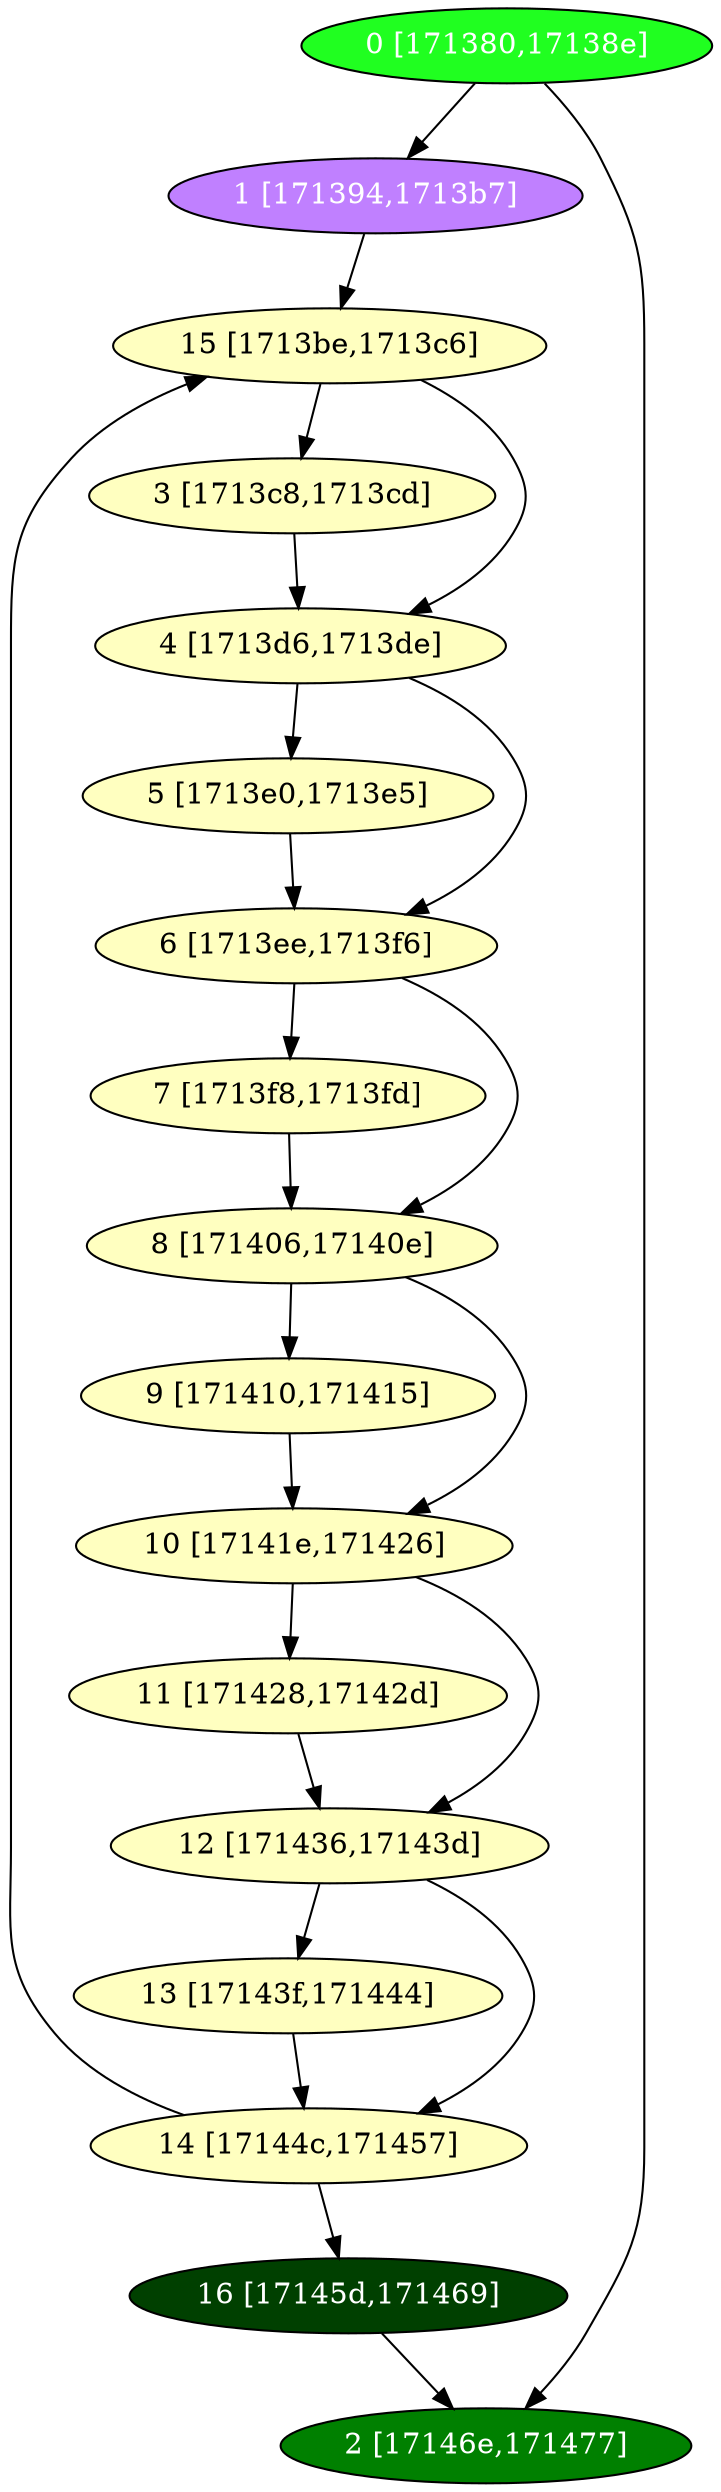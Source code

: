 diGraph libnss3{
	libnss3_0  [style=filled fillcolor="#20FF20" fontcolor="#ffffff" shape=oval label="0 [171380,17138e]"]
	libnss3_1  [style=filled fillcolor="#C080FF" fontcolor="#ffffff" shape=oval label="1 [171394,1713b7]"]
	libnss3_2  [style=filled fillcolor="#008000" fontcolor="#ffffff" shape=oval label="2 [17146e,171477]"]
	libnss3_3  [style=filled fillcolor="#FFFFC0" fontcolor="#000000" shape=oval label="3 [1713c8,1713cd]"]
	libnss3_4  [style=filled fillcolor="#FFFFC0" fontcolor="#000000" shape=oval label="4 [1713d6,1713de]"]
	libnss3_5  [style=filled fillcolor="#FFFFC0" fontcolor="#000000" shape=oval label="5 [1713e0,1713e5]"]
	libnss3_6  [style=filled fillcolor="#FFFFC0" fontcolor="#000000" shape=oval label="6 [1713ee,1713f6]"]
	libnss3_7  [style=filled fillcolor="#FFFFC0" fontcolor="#000000" shape=oval label="7 [1713f8,1713fd]"]
	libnss3_8  [style=filled fillcolor="#FFFFC0" fontcolor="#000000" shape=oval label="8 [171406,17140e]"]
	libnss3_9  [style=filled fillcolor="#FFFFC0" fontcolor="#000000" shape=oval label="9 [171410,171415]"]
	libnss3_a  [style=filled fillcolor="#FFFFC0" fontcolor="#000000" shape=oval label="10 [17141e,171426]"]
	libnss3_b  [style=filled fillcolor="#FFFFC0" fontcolor="#000000" shape=oval label="11 [171428,17142d]"]
	libnss3_c  [style=filled fillcolor="#FFFFC0" fontcolor="#000000" shape=oval label="12 [171436,17143d]"]
	libnss3_d  [style=filled fillcolor="#FFFFC0" fontcolor="#000000" shape=oval label="13 [17143f,171444]"]
	libnss3_e  [style=filled fillcolor="#FFFFC0" fontcolor="#000000" shape=oval label="14 [17144c,171457]"]
	libnss3_f  [style=filled fillcolor="#FFFFC0" fontcolor="#000000" shape=oval label="15 [1713be,1713c6]"]
	libnss3_10  [style=filled fillcolor="#004000" fontcolor="#ffffff" shape=oval label="16 [17145d,171469]"]

	libnss3_0 -> libnss3_1
	libnss3_0 -> libnss3_2
	libnss3_1 -> libnss3_f
	libnss3_3 -> libnss3_4
	libnss3_4 -> libnss3_5
	libnss3_4 -> libnss3_6
	libnss3_5 -> libnss3_6
	libnss3_6 -> libnss3_7
	libnss3_6 -> libnss3_8
	libnss3_7 -> libnss3_8
	libnss3_8 -> libnss3_9
	libnss3_8 -> libnss3_a
	libnss3_9 -> libnss3_a
	libnss3_a -> libnss3_b
	libnss3_a -> libnss3_c
	libnss3_b -> libnss3_c
	libnss3_c -> libnss3_d
	libnss3_c -> libnss3_e
	libnss3_d -> libnss3_e
	libnss3_e -> libnss3_f
	libnss3_e -> libnss3_10
	libnss3_f -> libnss3_3
	libnss3_f -> libnss3_4
	libnss3_10 -> libnss3_2
}